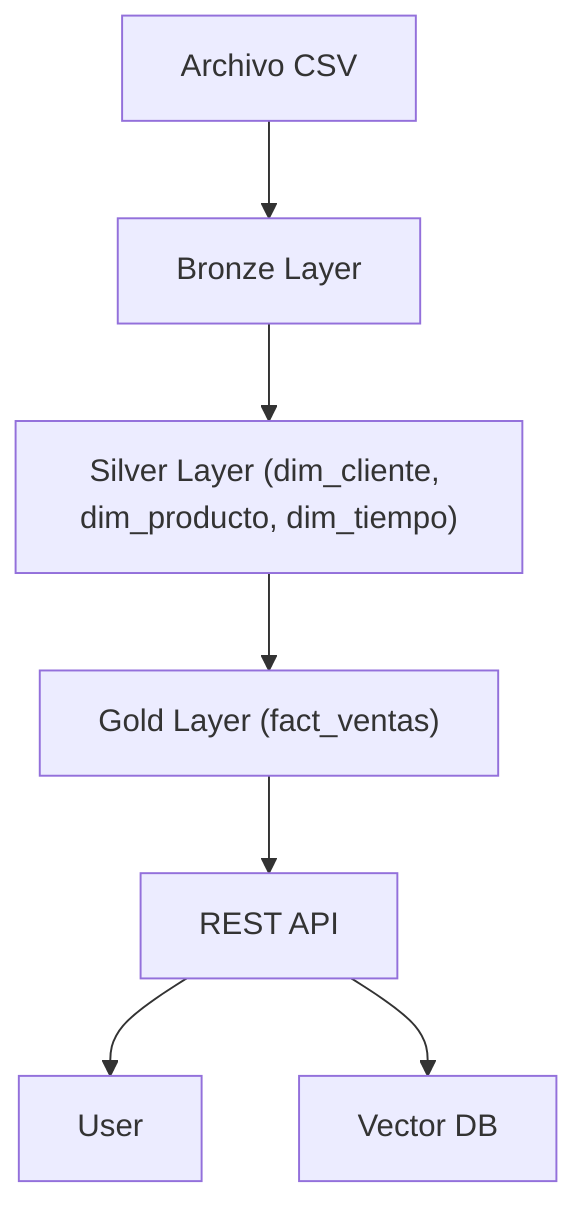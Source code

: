 graph TD
  CSV["Archivo CSV"] --> Bronze["Bronze Layer"]
  Bronze --> Silver["Silver Layer (dim_cliente, dim_producto, dim_tiempo)"]
  Silver --> Gold["Gold Layer (fact_ventas)"]
  Gold --> API["REST API"]
  API --> UI["User"]
  API --> Typesense["Vector DB"]